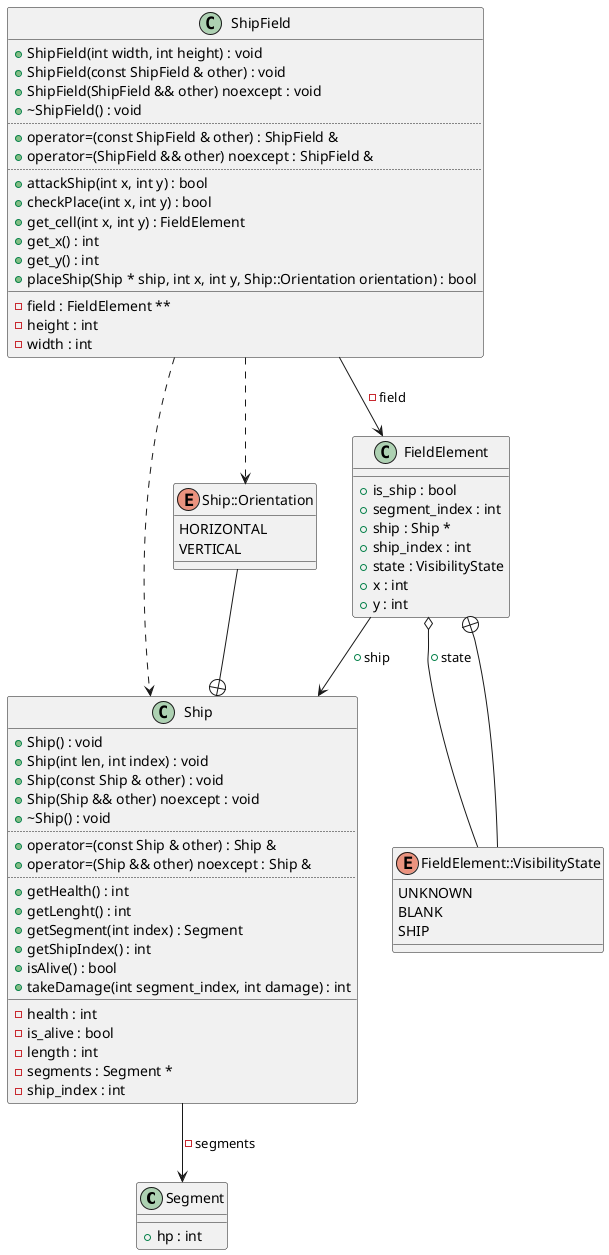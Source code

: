 @startuml
class "Segment" as C_0004224949386065029667
class C_0004224949386065029667 {
__
+hp : int
}
class "Ship" as C_0014529657433315016423
class C_0014529657433315016423 {
+Ship() : void
+Ship(int len, int index) : void
+Ship(const Ship & other) : void
+Ship(Ship && other) noexcept : void
+~Ship() : void
..
+operator=(const Ship & other) : Ship &
+operator=(Ship && other) noexcept : Ship &
..
+getHealth() : int
+getLenght() : int
+getSegment(int index) : Segment
+getShipIndex() : int
+isAlive() : bool
+takeDamage(int segment_index, int damage) : int
__
-health : int
-is_alive : bool
-length : int
-segments : Segment *
-ship_index : int
}
enum "Ship::Orientation" as C_0015200704647938469073
enum C_0015200704647938469073 {
HORIZONTAL
VERTICAL
}
class "FieldElement" as C_0001857836874925042506
class C_0001857836874925042506 {
__
+is_ship : bool
+segment_index : int
+ship : Ship *
+ship_index : int
+state : VisibilityState
+x : int
+y : int
}
enum "FieldElement::VisibilityState" as C_0016786167066212157050
enum C_0016786167066212157050 {
UNKNOWN
BLANK
SHIP
}
class "ShipField" as C_0003843296779074973901
class C_0003843296779074973901 {
+ShipField(int width, int height) : void
+ShipField(const ShipField & other) : void
+ShipField(ShipField && other) noexcept : void
+~ShipField() : void
..
+operator=(const ShipField & other) : ShipField &
+operator=(ShipField && other) noexcept : ShipField &
..
+attackShip(int x, int y) : bool
+checkPlace(int x, int y) : bool
+get_cell(int x, int y) : FieldElement
+get_x() : int
+get_y() : int
+placeShip(Ship * ship, int x, int y, Ship::Orientation orientation) : bool
__
-field : FieldElement **
-height : int
-width : int
}
C_0014529657433315016423 --> C_0004224949386065029667 : -segments
C_0015200704647938469073 --+ C_0014529657433315016423
C_0001857836874925042506 o-- C_0016786167066212157050 : +state
C_0001857836874925042506 --> C_0014529657433315016423 : +ship
C_0016786167066212157050 --+ C_0001857836874925042506
C_0003843296779074973901 ..> C_0014529657433315016423
C_0003843296779074973901 ..> C_0015200704647938469073
C_0003843296779074973901 --> C_0001857836874925042506 : -field

'Generated with clang-uml, version 0.5.5
'LLVM version clang version 18.1.8
@enduml
